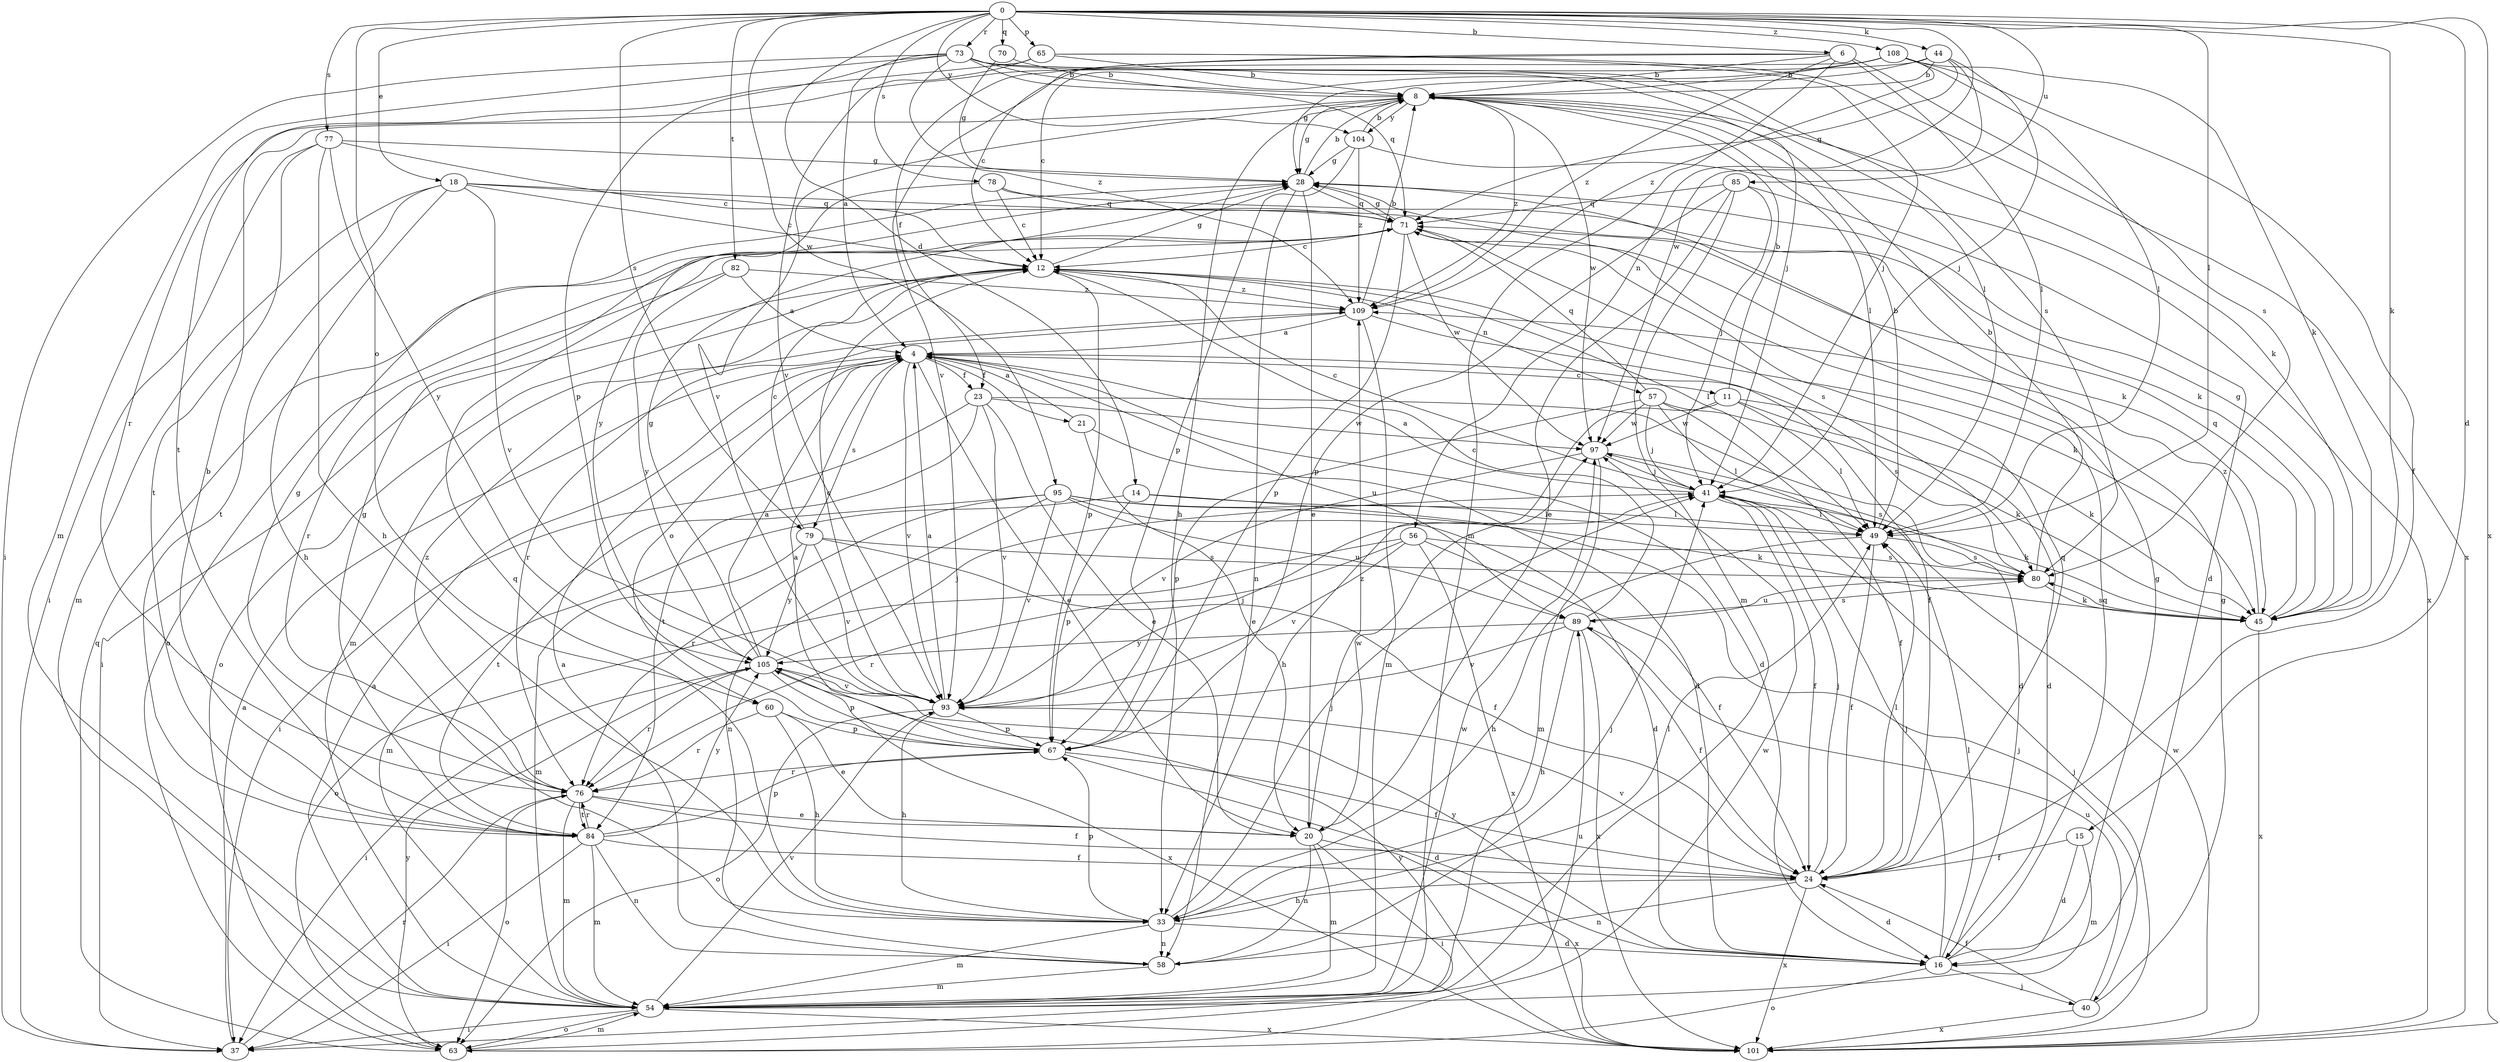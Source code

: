strict digraph  {
0;
4;
6;
8;
11;
12;
14;
15;
16;
18;
20;
21;
23;
24;
28;
33;
37;
40;
41;
44;
45;
49;
54;
56;
57;
58;
60;
63;
65;
67;
70;
71;
73;
76;
77;
78;
79;
80;
82;
84;
85;
89;
93;
95;
97;
101;
104;
105;
108;
109;
0 -> 6  [label=b];
0 -> 14  [label=d];
0 -> 15  [label=d];
0 -> 18  [label=e];
0 -> 44  [label=k];
0 -> 45  [label=k];
0 -> 49  [label=l];
0 -> 56  [label=n];
0 -> 60  [label=o];
0 -> 65  [label=p];
0 -> 70  [label=q];
0 -> 73  [label=r];
0 -> 77  [label=s];
0 -> 78  [label=s];
0 -> 79  [label=s];
0 -> 82  [label=t];
0 -> 85  [label=u];
0 -> 95  [label=w];
0 -> 101  [label=x];
0 -> 104  [label=y];
0 -> 108  [label=z];
4 -> 11  [label=c];
4 -> 16  [label=d];
4 -> 20  [label=e];
4 -> 21  [label=f];
4 -> 23  [label=f];
4 -> 60  [label=o];
4 -> 79  [label=s];
4 -> 80  [label=s];
4 -> 89  [label=u];
4 -> 93  [label=v];
6 -> 8  [label=b];
6 -> 12  [label=c];
6 -> 23  [label=f];
6 -> 49  [label=l];
6 -> 54  [label=m];
6 -> 80  [label=s];
6 -> 109  [label=z];
8 -> 28  [label=g];
8 -> 33  [label=h];
8 -> 45  [label=k];
8 -> 49  [label=l];
8 -> 93  [label=v];
8 -> 97  [label=w];
8 -> 104  [label=y];
8 -> 109  [label=z];
11 -> 8  [label=b];
11 -> 16  [label=d];
11 -> 33  [label=h];
11 -> 45  [label=k];
11 -> 49  [label=l];
11 -> 97  [label=w];
12 -> 28  [label=g];
12 -> 37  [label=i];
12 -> 45  [label=k];
12 -> 49  [label=l];
12 -> 54  [label=m];
12 -> 57  [label=n];
12 -> 63  [label=o];
12 -> 67  [label=p];
12 -> 109  [label=z];
14 -> 40  [label=j];
14 -> 49  [label=l];
14 -> 54  [label=m];
14 -> 67  [label=p];
15 -> 16  [label=d];
15 -> 24  [label=f];
15 -> 54  [label=m];
16 -> 28  [label=g];
16 -> 40  [label=j];
16 -> 41  [label=j];
16 -> 49  [label=l];
16 -> 63  [label=o];
16 -> 71  [label=q];
16 -> 105  [label=y];
18 -> 12  [label=c];
18 -> 33  [label=h];
18 -> 45  [label=k];
18 -> 54  [label=m];
18 -> 71  [label=q];
18 -> 84  [label=t];
18 -> 93  [label=v];
20 -> 37  [label=i];
20 -> 54  [label=m];
20 -> 58  [label=n];
20 -> 97  [label=w];
20 -> 101  [label=x];
20 -> 109  [label=z];
21 -> 4  [label=a];
21 -> 16  [label=d];
21 -> 20  [label=e];
23 -> 16  [label=d];
23 -> 20  [label=e];
23 -> 37  [label=i];
23 -> 84  [label=t];
23 -> 93  [label=v];
23 -> 97  [label=w];
24 -> 16  [label=d];
24 -> 33  [label=h];
24 -> 41  [label=j];
24 -> 49  [label=l];
24 -> 58  [label=n];
24 -> 71  [label=q];
24 -> 93  [label=v];
24 -> 101  [label=x];
28 -> 8  [label=b];
28 -> 20  [label=e];
28 -> 58  [label=n];
28 -> 71  [label=q];
33 -> 16  [label=d];
33 -> 41  [label=j];
33 -> 49  [label=l];
33 -> 54  [label=m];
33 -> 58  [label=n];
33 -> 67  [label=p];
33 -> 71  [label=q];
37 -> 4  [label=a];
37 -> 76  [label=r];
40 -> 24  [label=f];
40 -> 28  [label=g];
40 -> 89  [label=u];
40 -> 101  [label=x];
41 -> 4  [label=a];
41 -> 12  [label=c];
41 -> 24  [label=f];
41 -> 45  [label=k];
41 -> 49  [label=l];
44 -> 8  [label=b];
44 -> 28  [label=g];
44 -> 41  [label=j];
44 -> 71  [label=q];
44 -> 76  [label=r];
44 -> 97  [label=w];
45 -> 28  [label=g];
45 -> 71  [label=q];
45 -> 80  [label=s];
45 -> 101  [label=x];
45 -> 109  [label=z];
49 -> 8  [label=b];
49 -> 24  [label=f];
49 -> 33  [label=h];
49 -> 80  [label=s];
54 -> 4  [label=a];
54 -> 37  [label=i];
54 -> 63  [label=o];
54 -> 93  [label=v];
54 -> 97  [label=w];
54 -> 101  [label=x];
56 -> 24  [label=f];
56 -> 63  [label=o];
56 -> 76  [label=r];
56 -> 80  [label=s];
56 -> 93  [label=v];
56 -> 101  [label=x];
57 -> 24  [label=f];
57 -> 41  [label=j];
57 -> 45  [label=k];
57 -> 49  [label=l];
57 -> 67  [label=p];
57 -> 71  [label=q];
57 -> 97  [label=w];
58 -> 4  [label=a];
58 -> 41  [label=j];
58 -> 54  [label=m];
60 -> 20  [label=e];
60 -> 33  [label=h];
60 -> 67  [label=p];
60 -> 76  [label=r];
63 -> 54  [label=m];
63 -> 71  [label=q];
63 -> 89  [label=u];
63 -> 97  [label=w];
63 -> 105  [label=y];
65 -> 8  [label=b];
65 -> 41  [label=j];
65 -> 84  [label=t];
65 -> 93  [label=v];
65 -> 101  [label=x];
67 -> 4  [label=a];
67 -> 16  [label=d];
67 -> 24  [label=f];
67 -> 76  [label=r];
70 -> 8  [label=b];
70 -> 28  [label=g];
71 -> 12  [label=c];
71 -> 28  [label=g];
71 -> 63  [label=o];
71 -> 67  [label=p];
71 -> 80  [label=s];
71 -> 97  [label=w];
73 -> 4  [label=a];
73 -> 8  [label=b];
73 -> 37  [label=i];
73 -> 41  [label=j];
73 -> 49  [label=l];
73 -> 54  [label=m];
73 -> 67  [label=p];
73 -> 71  [label=q];
73 -> 80  [label=s];
73 -> 109  [label=z];
76 -> 20  [label=e];
76 -> 24  [label=f];
76 -> 28  [label=g];
76 -> 54  [label=m];
76 -> 63  [label=o];
76 -> 84  [label=t];
76 -> 109  [label=z];
77 -> 12  [label=c];
77 -> 28  [label=g];
77 -> 33  [label=h];
77 -> 37  [label=i];
77 -> 84  [label=t];
77 -> 105  [label=y];
78 -> 12  [label=c];
78 -> 45  [label=k];
78 -> 71  [label=q];
78 -> 105  [label=y];
79 -> 12  [label=c];
79 -> 24  [label=f];
79 -> 54  [label=m];
79 -> 80  [label=s];
79 -> 93  [label=v];
79 -> 105  [label=y];
80 -> 8  [label=b];
80 -> 45  [label=k];
80 -> 89  [label=u];
82 -> 4  [label=a];
82 -> 76  [label=r];
82 -> 105  [label=y];
82 -> 109  [label=z];
84 -> 8  [label=b];
84 -> 24  [label=f];
84 -> 28  [label=g];
84 -> 37  [label=i];
84 -> 54  [label=m];
84 -> 58  [label=n];
84 -> 67  [label=p];
84 -> 76  [label=r];
84 -> 105  [label=y];
85 -> 16  [label=d];
85 -> 20  [label=e];
85 -> 41  [label=j];
85 -> 54  [label=m];
85 -> 67  [label=p];
85 -> 71  [label=q];
89 -> 12  [label=c];
89 -> 24  [label=f];
89 -> 33  [label=h];
89 -> 80  [label=s];
89 -> 93  [label=v];
89 -> 101  [label=x];
89 -> 105  [label=y];
93 -> 4  [label=a];
93 -> 12  [label=c];
93 -> 33  [label=h];
93 -> 41  [label=j];
93 -> 63  [label=o];
93 -> 67  [label=p];
95 -> 16  [label=d];
95 -> 45  [label=k];
95 -> 49  [label=l];
95 -> 58  [label=n];
95 -> 76  [label=r];
95 -> 84  [label=t];
95 -> 89  [label=u];
95 -> 93  [label=v];
97 -> 41  [label=j];
97 -> 54  [label=m];
97 -> 80  [label=s];
97 -> 93  [label=v];
101 -> 41  [label=j];
101 -> 97  [label=w];
101 -> 105  [label=y];
104 -> 8  [label=b];
104 -> 28  [label=g];
104 -> 67  [label=p];
104 -> 101  [label=x];
104 -> 109  [label=z];
105 -> 4  [label=a];
105 -> 28  [label=g];
105 -> 37  [label=i];
105 -> 41  [label=j];
105 -> 67  [label=p];
105 -> 76  [label=r];
105 -> 93  [label=v];
105 -> 101  [label=x];
108 -> 8  [label=b];
108 -> 12  [label=c];
108 -> 24  [label=f];
108 -> 45  [label=k];
108 -> 49  [label=l];
108 -> 93  [label=v];
108 -> 109  [label=z];
109 -> 4  [label=a];
109 -> 8  [label=b];
109 -> 24  [label=f];
109 -> 54  [label=m];
109 -> 76  [label=r];
}
